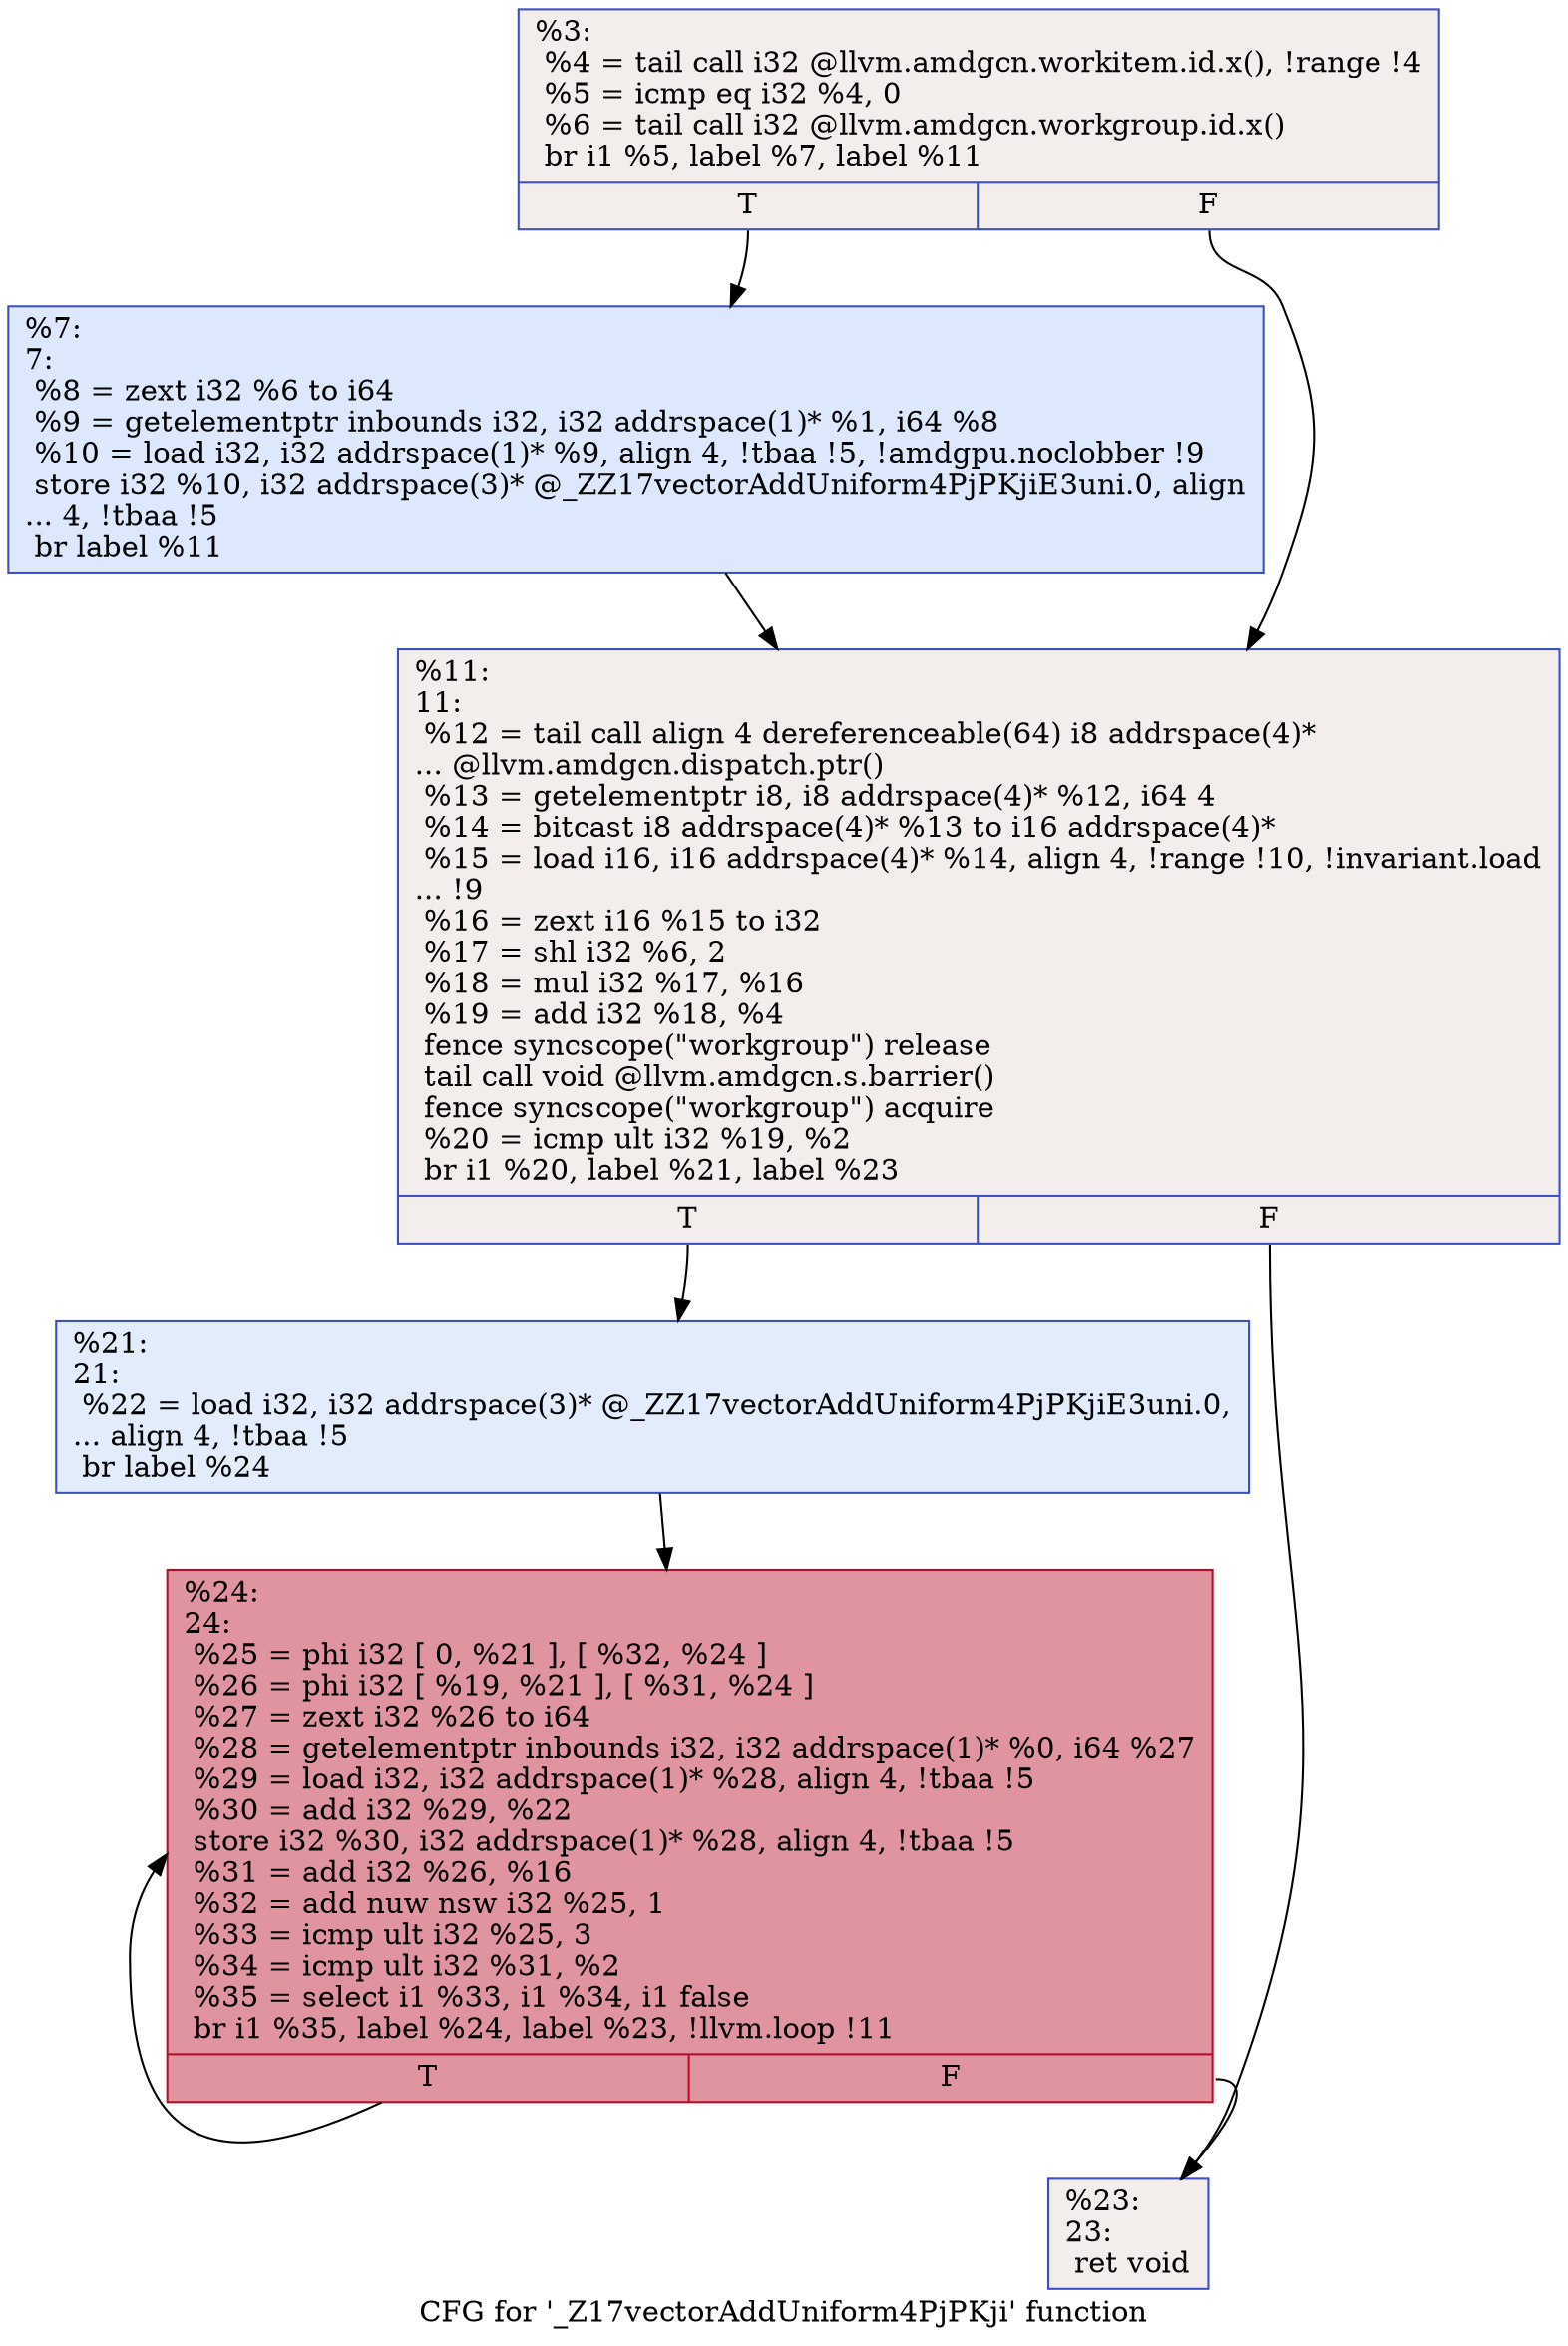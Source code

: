 digraph "CFG for '_Z17vectorAddUniform4PjPKji' function" {
	label="CFG for '_Z17vectorAddUniform4PjPKji' function";

	Node0x53a69f0 [shape=record,color="#3d50c3ff", style=filled, fillcolor="#e3d9d370",label="{%3:\l  %4 = tail call i32 @llvm.amdgcn.workitem.id.x(), !range !4\l  %5 = icmp eq i32 %4, 0\l  %6 = tail call i32 @llvm.amdgcn.workgroup.id.x()\l  br i1 %5, label %7, label %11\l|{<s0>T|<s1>F}}"];
	Node0x53a69f0:s0 -> Node0x53a8050;
	Node0x53a69f0:s1 -> Node0x53a80e0;
	Node0x53a8050 [shape=record,color="#3d50c3ff", style=filled, fillcolor="#b2ccfb70",label="{%7:\l7:                                                \l  %8 = zext i32 %6 to i64\l  %9 = getelementptr inbounds i32, i32 addrspace(1)* %1, i64 %8\l  %10 = load i32, i32 addrspace(1)* %9, align 4, !tbaa !5, !amdgpu.noclobber !9\l  store i32 %10, i32 addrspace(3)* @_ZZ17vectorAddUniform4PjPKjiE3uni.0, align\l... 4, !tbaa !5\l  br label %11\l}"];
	Node0x53a8050 -> Node0x53a80e0;
	Node0x53a80e0 [shape=record,color="#3d50c3ff", style=filled, fillcolor="#e3d9d370",label="{%11:\l11:                                               \l  %12 = tail call align 4 dereferenceable(64) i8 addrspace(4)*\l... @llvm.amdgcn.dispatch.ptr()\l  %13 = getelementptr i8, i8 addrspace(4)* %12, i64 4\l  %14 = bitcast i8 addrspace(4)* %13 to i16 addrspace(4)*\l  %15 = load i16, i16 addrspace(4)* %14, align 4, !range !10, !invariant.load\l... !9\l  %16 = zext i16 %15 to i32\l  %17 = shl i32 %6, 2\l  %18 = mul i32 %17, %16\l  %19 = add i32 %18, %4\l  fence syncscope(\"workgroup\") release\l  tail call void @llvm.amdgcn.s.barrier()\l  fence syncscope(\"workgroup\") acquire\l  %20 = icmp ult i32 %19, %2\l  br i1 %20, label %21, label %23\l|{<s0>T|<s1>F}}"];
	Node0x53a80e0:s0 -> Node0x53a9f90;
	Node0x53a80e0:s1 -> Node0x53aa020;
	Node0x53a9f90 [shape=record,color="#3d50c3ff", style=filled, fillcolor="#bfd3f670",label="{%21:\l21:                                               \l  %22 = load i32, i32 addrspace(3)* @_ZZ17vectorAddUniform4PjPKjiE3uni.0,\l... align 4, !tbaa !5\l  br label %24\l}"];
	Node0x53a9f90 -> Node0x53aa1b0;
	Node0x53aa020 [shape=record,color="#3d50c3ff", style=filled, fillcolor="#e3d9d370",label="{%23:\l23:                                               \l  ret void\l}"];
	Node0x53aa1b0 [shape=record,color="#b70d28ff", style=filled, fillcolor="#b70d2870",label="{%24:\l24:                                               \l  %25 = phi i32 [ 0, %21 ], [ %32, %24 ]\l  %26 = phi i32 [ %19, %21 ], [ %31, %24 ]\l  %27 = zext i32 %26 to i64\l  %28 = getelementptr inbounds i32, i32 addrspace(1)* %0, i64 %27\l  %29 = load i32, i32 addrspace(1)* %28, align 4, !tbaa !5\l  %30 = add i32 %29, %22\l  store i32 %30, i32 addrspace(1)* %28, align 4, !tbaa !5\l  %31 = add i32 %26, %16\l  %32 = add nuw nsw i32 %25, 1\l  %33 = icmp ult i32 %25, 3\l  %34 = icmp ult i32 %31, %2\l  %35 = select i1 %33, i1 %34, i1 false\l  br i1 %35, label %24, label %23, !llvm.loop !11\l|{<s0>T|<s1>F}}"];
	Node0x53aa1b0:s0 -> Node0x53aa1b0;
	Node0x53aa1b0:s1 -> Node0x53aa020;
}
